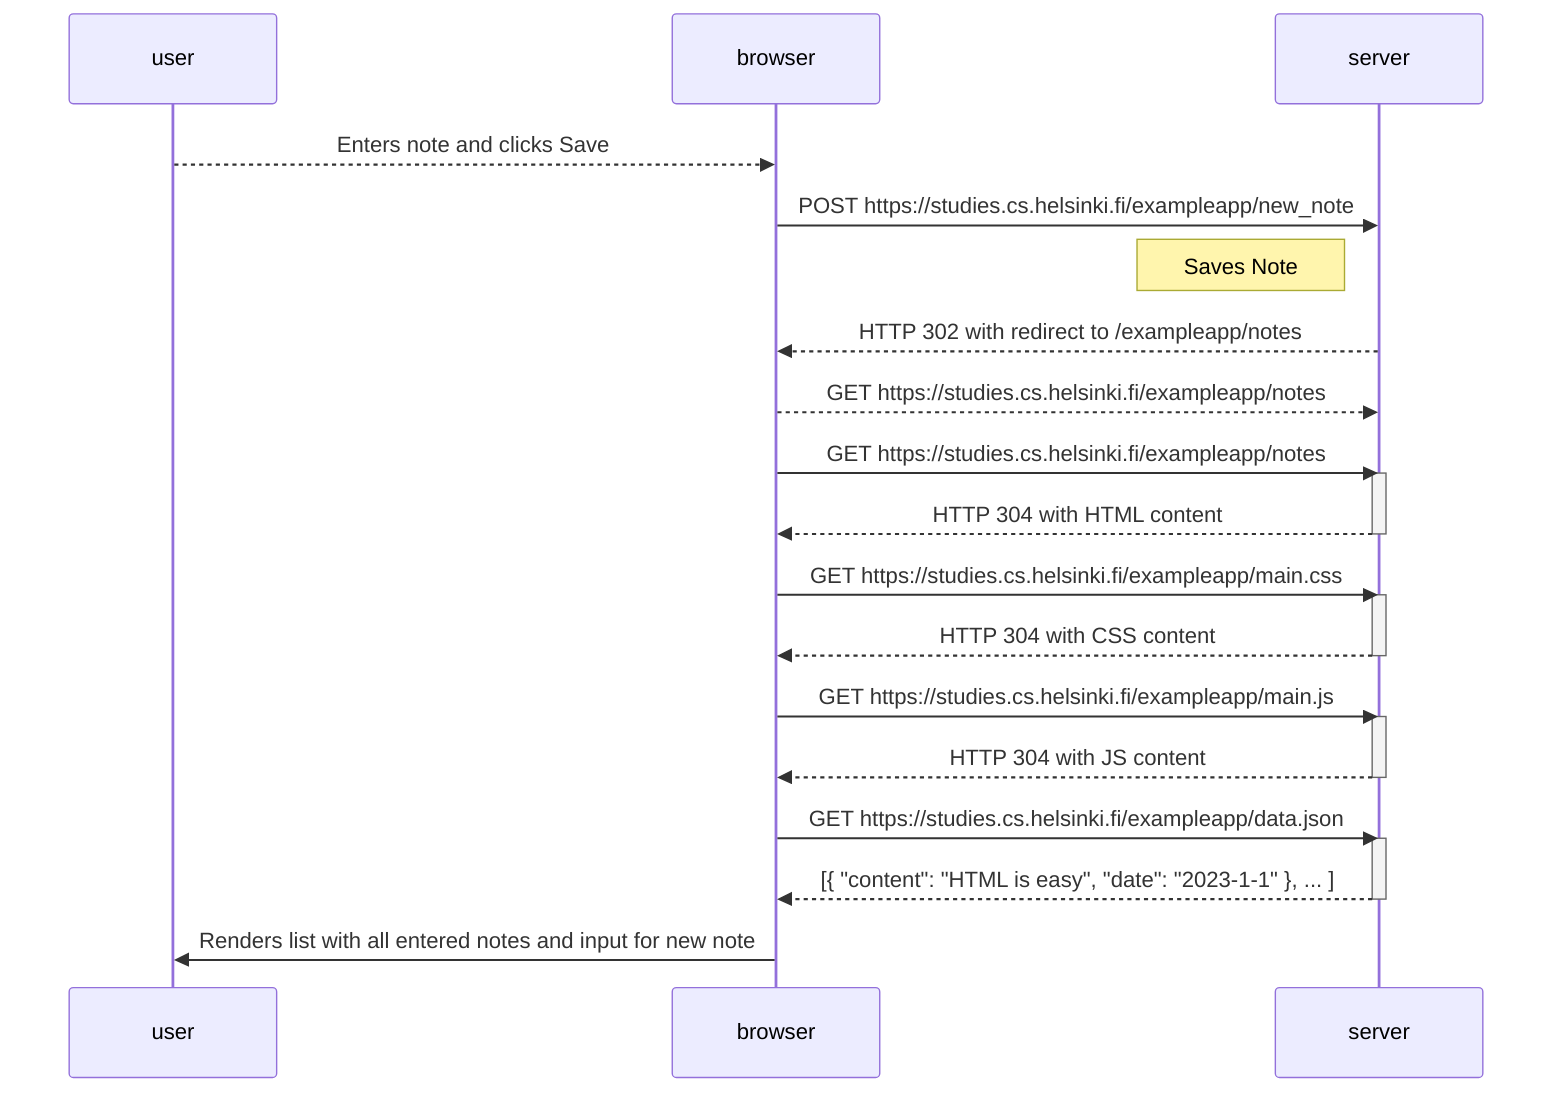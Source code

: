 sequenceDiagram
    participant user
    participant browser
    participant server
    user -->> browser: Enters note and clicks Save
    browser ->> server: POST https://studies.cs.helsinki.fi/exampleapp/new_note
    Note left of server: Saves Note
    server -->> browser: HTTP 302 with redirect to /exampleapp/notes
    browser -->> server: GET https://studies.cs.helsinki.fi/exampleapp/notes
    browser ->> server: GET https://studies.cs.helsinki.fi/exampleapp/notes
    activate server
    server -->> browser: HTTP 304 with HTML content
    deactivate server
    browser ->> server: GET https://studies.cs.helsinki.fi/exampleapp/main.css
    activate server
    server -->> browser: HTTP 304 with CSS content
    deactivate server
    browser ->> server: GET https://studies.cs.helsinki.fi/exampleapp/main.js
    activate server
    server -->> browser: HTTP 304 with JS content
    deactivate server
    browser ->> server: GET https://studies.cs.helsinki.fi/exampleapp/data.json
    activate server
    server -->> browser: [{ "content": "HTML is easy", "date": "2023-1-1" }, ... ]
    deactivate server
    browser ->> user: Renders list with all entered notes and input for new note